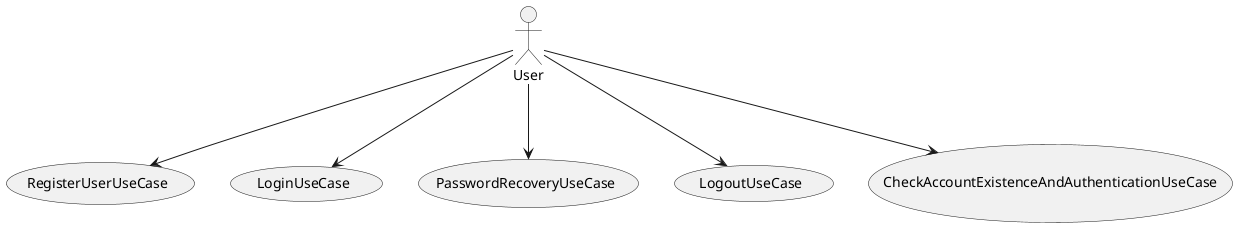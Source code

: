 @startuml
'https://plantuml.com/use-case-diagram

User --> (RegisterUserUseCase)
User --> (LoginUseCase)
User --> (PasswordRecoveryUseCase)
User --> (LogoutUseCase)
User --> (CheckAccountExistenceAndAuthenticationUseCase)

@enduml